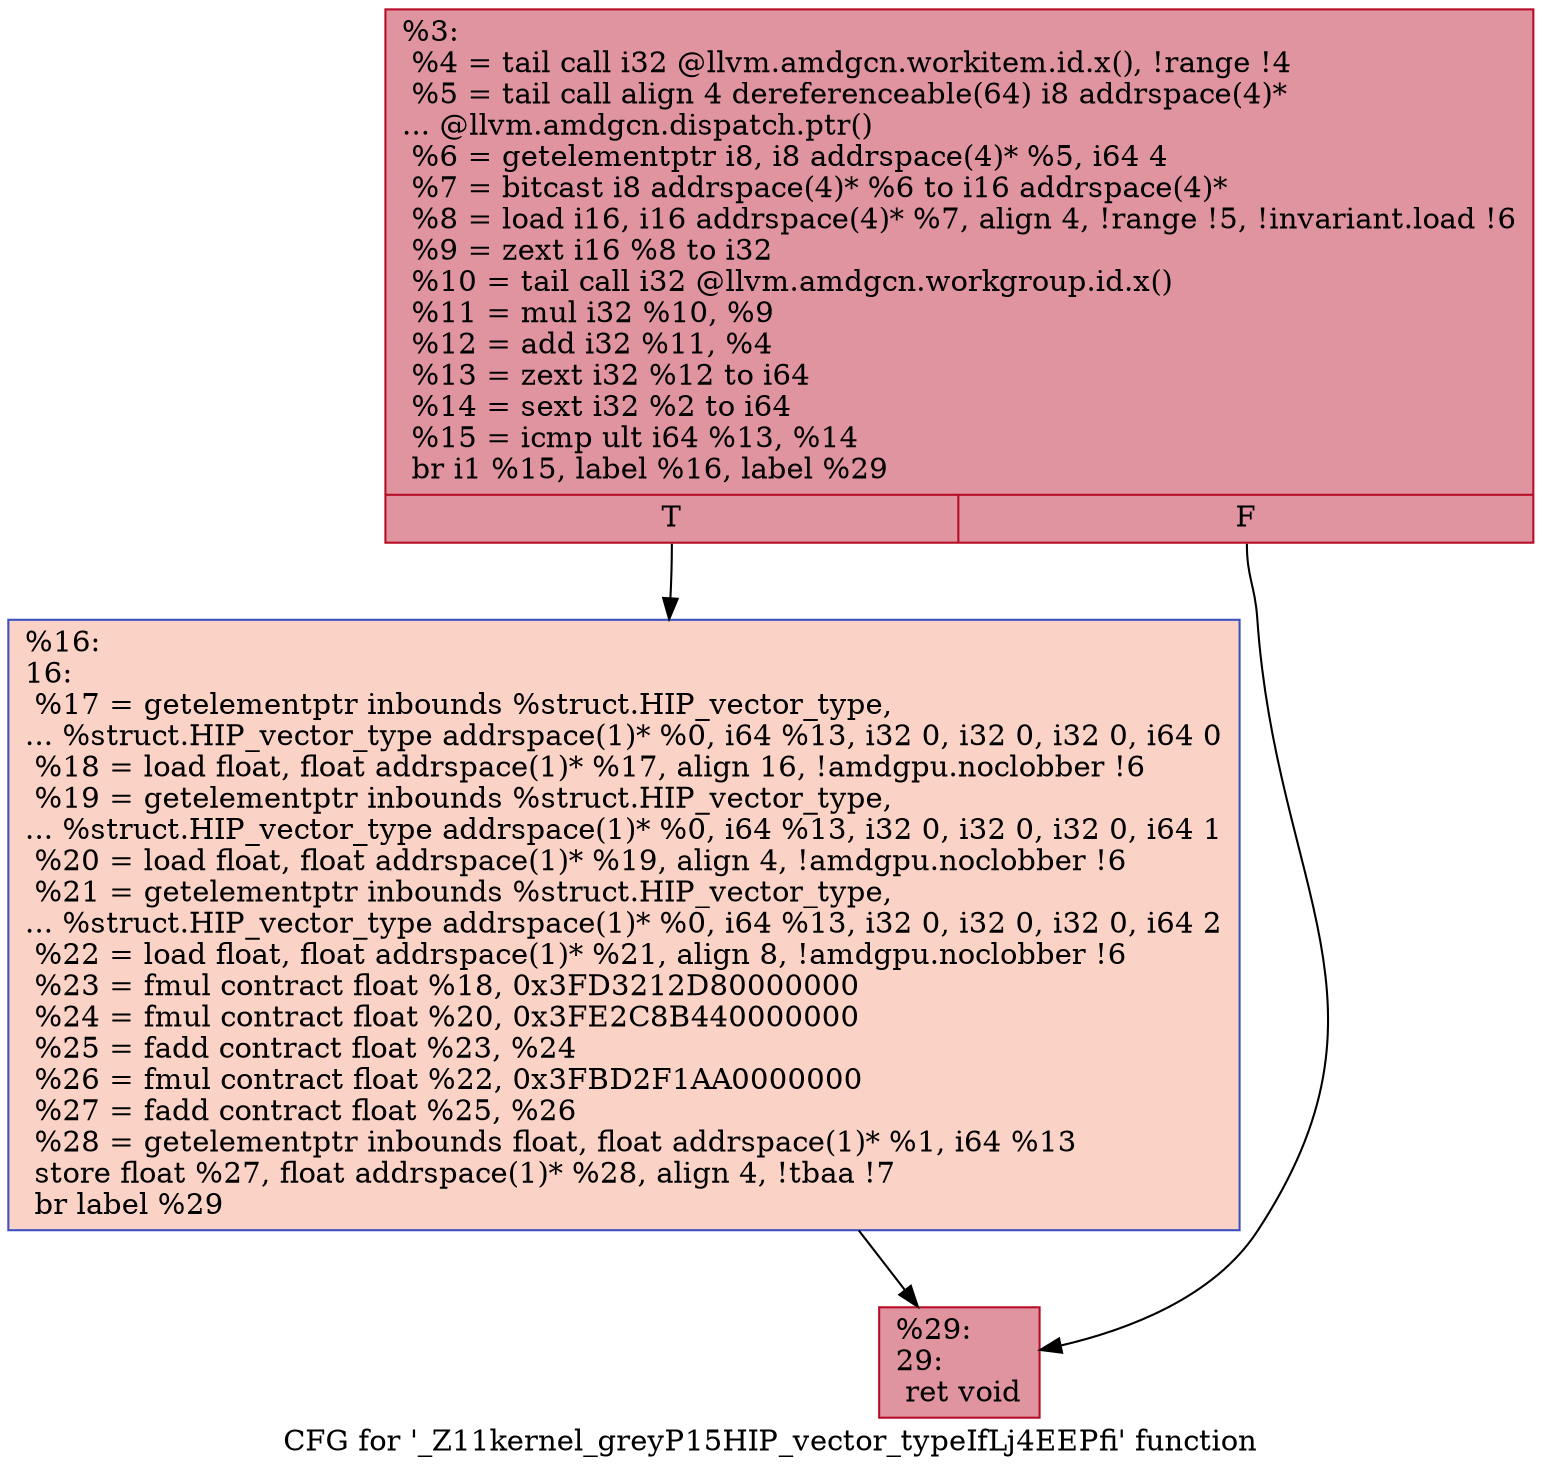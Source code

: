 digraph "CFG for '_Z11kernel_greyP15HIP_vector_typeIfLj4EEPfi' function" {
	label="CFG for '_Z11kernel_greyP15HIP_vector_typeIfLj4EEPfi' function";

	Node0x553ad50 [shape=record,color="#b70d28ff", style=filled, fillcolor="#b70d2870",label="{%3:\l  %4 = tail call i32 @llvm.amdgcn.workitem.id.x(), !range !4\l  %5 = tail call align 4 dereferenceable(64) i8 addrspace(4)*\l... @llvm.amdgcn.dispatch.ptr()\l  %6 = getelementptr i8, i8 addrspace(4)* %5, i64 4\l  %7 = bitcast i8 addrspace(4)* %6 to i16 addrspace(4)*\l  %8 = load i16, i16 addrspace(4)* %7, align 4, !range !5, !invariant.load !6\l  %9 = zext i16 %8 to i32\l  %10 = tail call i32 @llvm.amdgcn.workgroup.id.x()\l  %11 = mul i32 %10, %9\l  %12 = add i32 %11, %4\l  %13 = zext i32 %12 to i64\l  %14 = sext i32 %2 to i64\l  %15 = icmp ult i64 %13, %14\l  br i1 %15, label %16, label %29\l|{<s0>T|<s1>F}}"];
	Node0x553ad50:s0 -> Node0x553fb90;
	Node0x553ad50:s1 -> Node0x553fc20;
	Node0x553fb90 [shape=record,color="#3d50c3ff", style=filled, fillcolor="#f59c7d70",label="{%16:\l16:                                               \l  %17 = getelementptr inbounds %struct.HIP_vector_type,\l... %struct.HIP_vector_type addrspace(1)* %0, i64 %13, i32 0, i32 0, i32 0, i64 0\l  %18 = load float, float addrspace(1)* %17, align 16, !amdgpu.noclobber !6\l  %19 = getelementptr inbounds %struct.HIP_vector_type,\l... %struct.HIP_vector_type addrspace(1)* %0, i64 %13, i32 0, i32 0, i32 0, i64 1\l  %20 = load float, float addrspace(1)* %19, align 4, !amdgpu.noclobber !6\l  %21 = getelementptr inbounds %struct.HIP_vector_type,\l... %struct.HIP_vector_type addrspace(1)* %0, i64 %13, i32 0, i32 0, i32 0, i64 2\l  %22 = load float, float addrspace(1)* %21, align 8, !amdgpu.noclobber !6\l  %23 = fmul contract float %18, 0x3FD3212D80000000\l  %24 = fmul contract float %20, 0x3FE2C8B440000000\l  %25 = fadd contract float %23, %24\l  %26 = fmul contract float %22, 0x3FBD2F1AA0000000\l  %27 = fadd contract float %25, %26\l  %28 = getelementptr inbounds float, float addrspace(1)* %1, i64 %13\l  store float %27, float addrspace(1)* %28, align 4, !tbaa !7\l  br label %29\l}"];
	Node0x553fb90 -> Node0x553fc20;
	Node0x553fc20 [shape=record,color="#b70d28ff", style=filled, fillcolor="#b70d2870",label="{%29:\l29:                                               \l  ret void\l}"];
}
